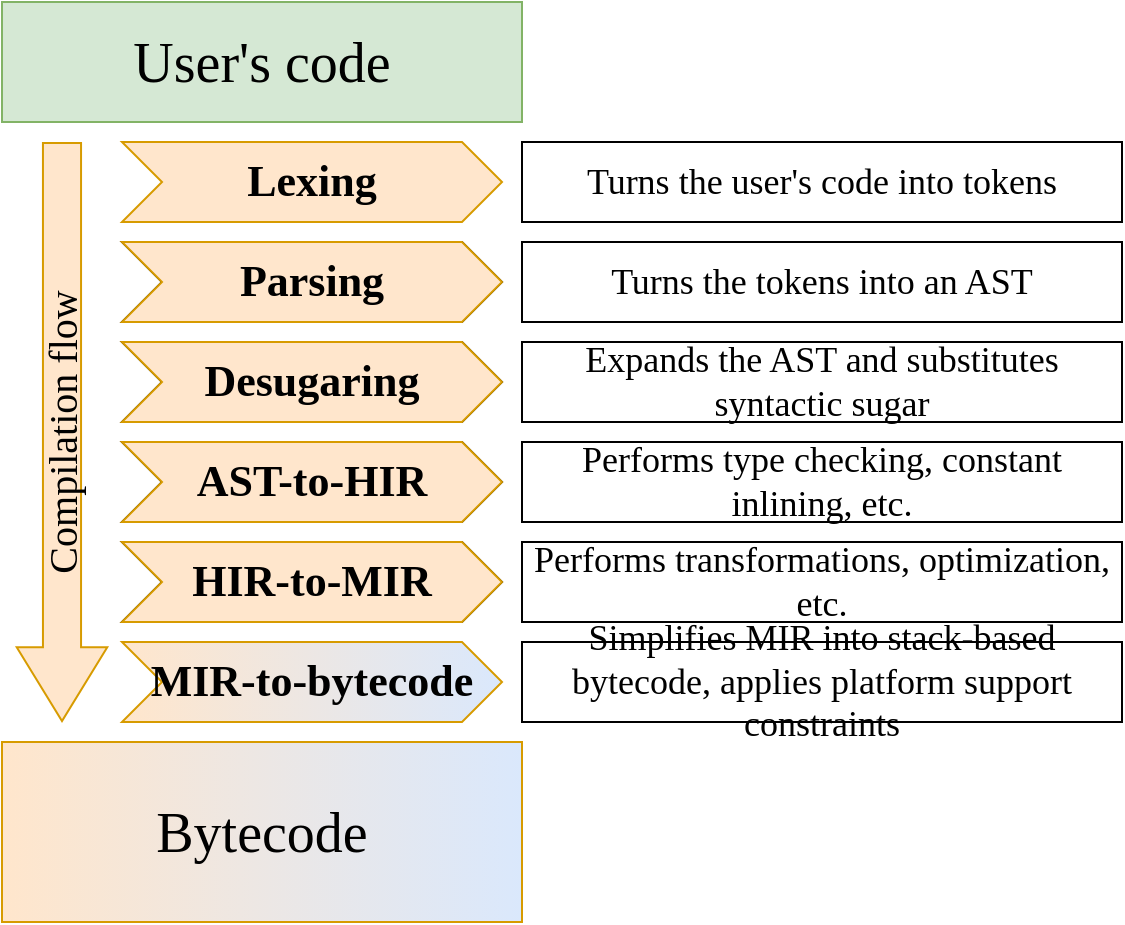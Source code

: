 <mxfile version="21.3.7" type="device">
  <diagram name="Page-1" id="MnXrkyMOAREwOhGkVzBp">
    <mxGraphModel dx="1185" dy="688" grid="1" gridSize="10" guides="1" tooltips="1" connect="1" arrows="1" fold="1" page="1" pageScale="1" pageWidth="827" pageHeight="1169" math="0" shadow="0">
      <root>
        <mxCell id="0" />
        <mxCell id="1" parent="0" />
        <mxCell id="VVA-_fiROFhuPTPGW2lq-1" value="Lexing" style="shape=step;perimeter=stepPerimeter;whiteSpace=wrap;html=1;fixedSize=1;fontFamily=UGent Panno Text;fontSize=22;fontStyle=1;fillColor=#ffe6cc;strokeColor=#d79b00;" vertex="1" parent="1">
          <mxGeometry x="320" y="240" width="190" height="40" as="geometry" />
        </mxCell>
        <mxCell id="VVA-_fiROFhuPTPGW2lq-2" value="Parsing" style="shape=step;perimeter=stepPerimeter;whiteSpace=wrap;html=1;fixedSize=1;fontFamily=UGent Panno Text;fontSize=22;fontStyle=1" vertex="1" parent="1">
          <mxGeometry x="320" y="290" width="190" height="40" as="geometry" />
        </mxCell>
        <mxCell id="VVA-_fiROFhuPTPGW2lq-3" value="Desuraring" style="shape=step;perimeter=stepPerimeter;whiteSpace=wrap;html=1;fixedSize=1;fontFamily=UGent Panno Text;fontSize=22;fontStyle=1" vertex="1" parent="1">
          <mxGeometry x="320" y="340" width="190" height="40" as="geometry" />
        </mxCell>
        <mxCell id="VVA-_fiROFhuPTPGW2lq-4" value="AST-to-HIR" style="shape=step;perimeter=stepPerimeter;whiteSpace=wrap;html=1;fixedSize=1;fontFamily=UGent Panno Text;fontSize=22;fontStyle=1" vertex="1" parent="1">
          <mxGeometry x="320" y="390" width="190" height="40" as="geometry" />
        </mxCell>
        <mxCell id="VVA-_fiROFhuPTPGW2lq-5" value="HIR-to-MIR" style="shape=step;perimeter=stepPerimeter;whiteSpace=wrap;html=1;fixedSize=1;fontFamily=UGent Panno Text;fontSize=22;fontStyle=1" vertex="1" parent="1">
          <mxGeometry x="320" y="440" width="190" height="40" as="geometry" />
        </mxCell>
        <mxCell id="VVA-_fiROFhuPTPGW2lq-6" value="MIR-to-bytecode" style="shape=step;perimeter=stepPerimeter;whiteSpace=wrap;html=1;fixedSize=1;fontFamily=UGent Panno Text;fontSize=22;fontStyle=1;fillColor=#ffe6cc;strokeColor=#d79b00;gradientColor=#DAE8FC;gradientDirection=east;" vertex="1" parent="1">
          <mxGeometry x="320" y="490" width="190" height="40" as="geometry" />
        </mxCell>
        <mxCell id="VVA-_fiROFhuPTPGW2lq-7" value="Compilation flow" style="shape=flexArrow;endArrow=classic;html=1;rounded=0;width=19.048;endSize=11.952;endWidth=25.215;fontFamily=UGent Panno Text;fontSize=20;horizontal=0;labelBackgroundColor=none;fillColor=#ffe6cc;strokeColor=#d79b00;" edge="1" parent="1">
          <mxGeometry x="0.002" width="50" height="50" relative="1" as="geometry">
            <mxPoint x="290" y="240" as="sourcePoint" />
            <mxPoint x="290" y="530" as="targetPoint" />
            <mxPoint as="offset" />
          </mxGeometry>
        </mxCell>
        <mxCell id="VVA-_fiROFhuPTPGW2lq-10" value="User&#39;s code" style="rounded=0;whiteSpace=wrap;html=1;fillColor=#d5e8d4;strokeColor=#82b366;fontFamily=UGent Panno Text;fontSize=28;" vertex="1" parent="1">
          <mxGeometry x="260" y="170" width="260" height="60" as="geometry" />
        </mxCell>
        <mxCell id="VVA-_fiROFhuPTPGW2lq-9" value="" style="shape=image;html=1;verticalAlign=top;verticalLabelPosition=bottom;labelBackgroundColor=#ffffff;imageAspect=0;aspect=fixed;image=https://cdn1.iconfinder.com/data/icons/user-pictures/100/female1-128.png" vertex="1" parent="1">
          <mxGeometry x="270" y="175" width="50" height="50" as="geometry" />
        </mxCell>
        <mxCell id="VVA-_fiROFhuPTPGW2lq-11" value="Parsing" style="shape=step;perimeter=stepPerimeter;whiteSpace=wrap;html=1;fixedSize=1;fontFamily=UGent Panno Text;fontSize=22;fontStyle=1;fillColor=#ffe6cc;strokeColor=#d79b00;" vertex="1" parent="1">
          <mxGeometry x="320" y="290" width="190" height="40" as="geometry" />
        </mxCell>
        <mxCell id="VVA-_fiROFhuPTPGW2lq-12" value="Desugaring" style="shape=step;perimeter=stepPerimeter;whiteSpace=wrap;html=1;fixedSize=1;fontFamily=UGent Panno Text;fontSize=22;fontStyle=1;fillColor=#ffe6cc;strokeColor=#d79b00;" vertex="1" parent="1">
          <mxGeometry x="320" y="340" width="190" height="40" as="geometry" />
        </mxCell>
        <mxCell id="VVA-_fiROFhuPTPGW2lq-13" value="AST-to-HIR" style="shape=step;perimeter=stepPerimeter;whiteSpace=wrap;html=1;fixedSize=1;fontFamily=UGent Panno Text;fontSize=22;fontStyle=1;fillColor=#ffe6cc;strokeColor=#d79b00;" vertex="1" parent="1">
          <mxGeometry x="320" y="390" width="190" height="40" as="geometry" />
        </mxCell>
        <mxCell id="VVA-_fiROFhuPTPGW2lq-14" value="HIR-to-MIR" style="shape=step;perimeter=stepPerimeter;whiteSpace=wrap;html=1;fixedSize=1;fontFamily=UGent Panno Text;fontSize=22;fontStyle=1;fillColor=#ffe6cc;strokeColor=#d79b00;" vertex="1" parent="1">
          <mxGeometry x="320" y="440" width="190" height="40" as="geometry" />
        </mxCell>
        <mxCell id="VVA-_fiROFhuPTPGW2lq-19" value="&lt;font face=&quot;UGent Panno Text&quot;&gt;&lt;span style=&quot;font-size: 28px;&quot;&gt;Bytecode&lt;/span&gt;&lt;/font&gt;" style="rounded=0;whiteSpace=wrap;html=1;fillStyle=auto;fillColor=#ffe6cc;strokeColor=#d79b00;gradientDirection=east;gradientColor=#DAE8FC;" vertex="1" parent="1">
          <mxGeometry x="260" y="540" width="260" height="90" as="geometry" />
        </mxCell>
        <mxCell id="VVA-_fiROFhuPTPGW2lq-22" value="Turns the user&#39;s code into tokens" style="rounded=0;whiteSpace=wrap;html=1;fontFamily=UGent Panno Text;fontSize=18;" vertex="1" parent="1">
          <mxGeometry x="520" y="240" width="300" height="40" as="geometry" />
        </mxCell>
        <mxCell id="VVA-_fiROFhuPTPGW2lq-23" value="Turns the tokens into an AST" style="rounded=0;whiteSpace=wrap;html=1;fontFamily=UGent Panno Text;fontSize=18;" vertex="1" parent="1">
          <mxGeometry x="520" y="290" width="300" height="40" as="geometry" />
        </mxCell>
        <mxCell id="VVA-_fiROFhuPTPGW2lq-24" value="Expands the AST and substitutes syntactic sugar" style="rounded=0;whiteSpace=wrap;html=1;fontFamily=UGent Panno Text;fontSize=18;" vertex="1" parent="1">
          <mxGeometry x="520" y="340" width="300" height="40" as="geometry" />
        </mxCell>
        <mxCell id="VVA-_fiROFhuPTPGW2lq-25" value="Performs type checking, constant inlining, etc." style="rounded=0;whiteSpace=wrap;html=1;fontFamily=UGent Panno Text;fontSize=18;" vertex="1" parent="1">
          <mxGeometry x="520" y="390" width="300" height="40" as="geometry" />
        </mxCell>
        <mxCell id="VVA-_fiROFhuPTPGW2lq-26" value="Performs transformations, optimization, etc." style="rounded=0;whiteSpace=wrap;html=1;fontFamily=UGent Panno Text;fontSize=18;" vertex="1" parent="1">
          <mxGeometry x="520" y="440" width="300" height="40" as="geometry" />
        </mxCell>
        <mxCell id="VVA-_fiROFhuPTPGW2lq-27" value="Simplifies MIR into stack-based bytecode, applies platform support constraints" style="rounded=0;whiteSpace=wrap;html=1;fontFamily=UGent Panno Text;fontSize=18;" vertex="1" parent="1">
          <mxGeometry x="520" y="490" width="300" height="40" as="geometry" />
        </mxCell>
      </root>
    </mxGraphModel>
  </diagram>
</mxfile>

